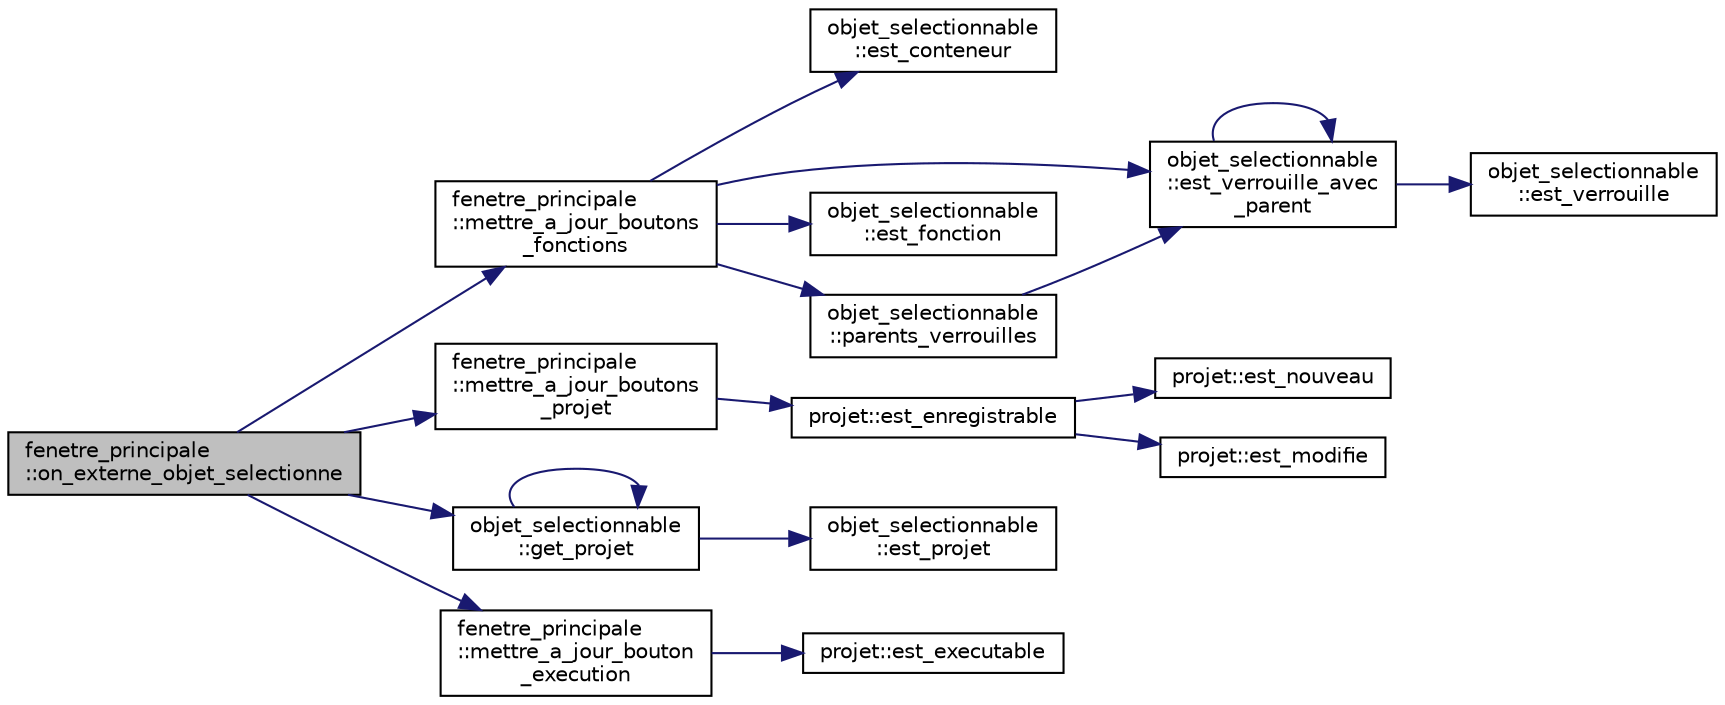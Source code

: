 digraph "fenetre_principale::on_externe_objet_selectionne"
{
  edge [fontname="Helvetica",fontsize="10",labelfontname="Helvetica",labelfontsize="10"];
  node [fontname="Helvetica",fontsize="10",shape=record];
  rankdir="LR";
  Node1465 [label="fenetre_principale\l::on_externe_objet_selectionne",height=0.2,width=0.4,color="black", fillcolor="grey75", style="filled", fontcolor="black"];
  Node1465 -> Node1466 [color="midnightblue",fontsize="10",style="solid",fontname="Helvetica"];
  Node1466 [label="fenetre_principale\l::mettre_a_jour_boutons\l_fonctions",height=0.2,width=0.4,color="black", fillcolor="white", style="filled",URL="$classfenetre__principale.html#a0e4687512b180aef1eb6f75359b13cee",tooltip="Met à jour les boutons d&#39;ajout de fonctions selon un objet donné. "];
  Node1466 -> Node1467 [color="midnightblue",fontsize="10",style="solid",fontname="Helvetica"];
  Node1467 [label="objet_selectionnable\l::est_conteneur",height=0.2,width=0.4,color="black", fillcolor="white", style="filled",URL="$classobjet__selectionnable.html#a2c6b5b342b5f3a9f48893f793f935e0f"];
  Node1466 -> Node1468 [color="midnightblue",fontsize="10",style="solid",fontname="Helvetica"];
  Node1468 [label="objet_selectionnable\l::est_verrouille_avec\l_parent",height=0.2,width=0.4,color="black", fillcolor="white", style="filled",URL="$classobjet__selectionnable.html#a001c4584a6430689f478544ec560fb7e"];
  Node1468 -> Node1469 [color="midnightblue",fontsize="10",style="solid",fontname="Helvetica"];
  Node1469 [label="objet_selectionnable\l::est_verrouille",height=0.2,width=0.4,color="black", fillcolor="white", style="filled",URL="$classobjet__selectionnable.html#ae9c29950b9e5b582338ac659ecc3e3d6"];
  Node1468 -> Node1468 [color="midnightblue",fontsize="10",style="solid",fontname="Helvetica"];
  Node1466 -> Node1470 [color="midnightblue",fontsize="10",style="solid",fontname="Helvetica"];
  Node1470 [label="objet_selectionnable\l::est_fonction",height=0.2,width=0.4,color="black", fillcolor="white", style="filled",URL="$classobjet__selectionnable.html#a8a235fc5211fbec0347ebe2342e99fa5"];
  Node1466 -> Node1471 [color="midnightblue",fontsize="10",style="solid",fontname="Helvetica"];
  Node1471 [label="objet_selectionnable\l::parents_verrouilles",height=0.2,width=0.4,color="black", fillcolor="white", style="filled",URL="$classobjet__selectionnable.html#ad9357af8b3471529814165378c6ce13d"];
  Node1471 -> Node1468 [color="midnightblue",fontsize="10",style="solid",fontname="Helvetica"];
  Node1465 -> Node1472 [color="midnightblue",fontsize="10",style="solid",fontname="Helvetica"];
  Node1472 [label="fenetre_principale\l::mettre_a_jour_boutons\l_projet",height=0.2,width=0.4,color="black", fillcolor="white", style="filled",URL="$classfenetre__principale.html#a254e577618618631bd05597f6630fcc4",tooltip="Met à jour les boutons de la fenêtre selon un projet donné. "];
  Node1472 -> Node1473 [color="midnightblue",fontsize="10",style="solid",fontname="Helvetica"];
  Node1473 [label="projet::est_enregistrable",height=0.2,width=0.4,color="black", fillcolor="white", style="filled",URL="$classprojet.html#af3ec26f8d89ead3d91a5f6098b83e242"];
  Node1473 -> Node1474 [color="midnightblue",fontsize="10",style="solid",fontname="Helvetica"];
  Node1474 [label="projet::est_nouveau",height=0.2,width=0.4,color="black", fillcolor="white", style="filled",URL="$classprojet.html#a5ec26ee61a91af62a268bb85263d6a30"];
  Node1473 -> Node1475 [color="midnightblue",fontsize="10",style="solid",fontname="Helvetica"];
  Node1475 [label="projet::est_modifie",height=0.2,width=0.4,color="black", fillcolor="white", style="filled",URL="$classprojet.html#a3ce849f59d754f05de9cf9b4ec06c46f"];
  Node1465 -> Node1476 [color="midnightblue",fontsize="10",style="solid",fontname="Helvetica"];
  Node1476 [label="objet_selectionnable\l::get_projet",height=0.2,width=0.4,color="black", fillcolor="white", style="filled",URL="$classobjet__selectionnable.html#ab48a75e720955aebe27f720dfaa5e78e"];
  Node1476 -> Node1477 [color="midnightblue",fontsize="10",style="solid",fontname="Helvetica"];
  Node1477 [label="objet_selectionnable\l::est_projet",height=0.2,width=0.4,color="black", fillcolor="white", style="filled",URL="$classobjet__selectionnable.html#a49ea1a29523e46f099896477a2b43eaa"];
  Node1476 -> Node1476 [color="midnightblue",fontsize="10",style="solid",fontname="Helvetica"];
  Node1465 -> Node1478 [color="midnightblue",fontsize="10",style="solid",fontname="Helvetica"];
  Node1478 [label="fenetre_principale\l::mettre_a_jour_bouton\l_execution",height=0.2,width=0.4,color="black", fillcolor="white", style="filled",URL="$classfenetre__principale.html#a91384185c4d7425bb5c1d12072cabeae",tooltip="Met à jour les boutons d&#39;exécution selon un projet donné. "];
  Node1478 -> Node1479 [color="midnightblue",fontsize="10",style="solid",fontname="Helvetica"];
  Node1479 [label="projet::est_executable",height=0.2,width=0.4,color="black", fillcolor="white", style="filled",URL="$classprojet.html#a081efee84cbb41edcdf706e19789565b"];
}
